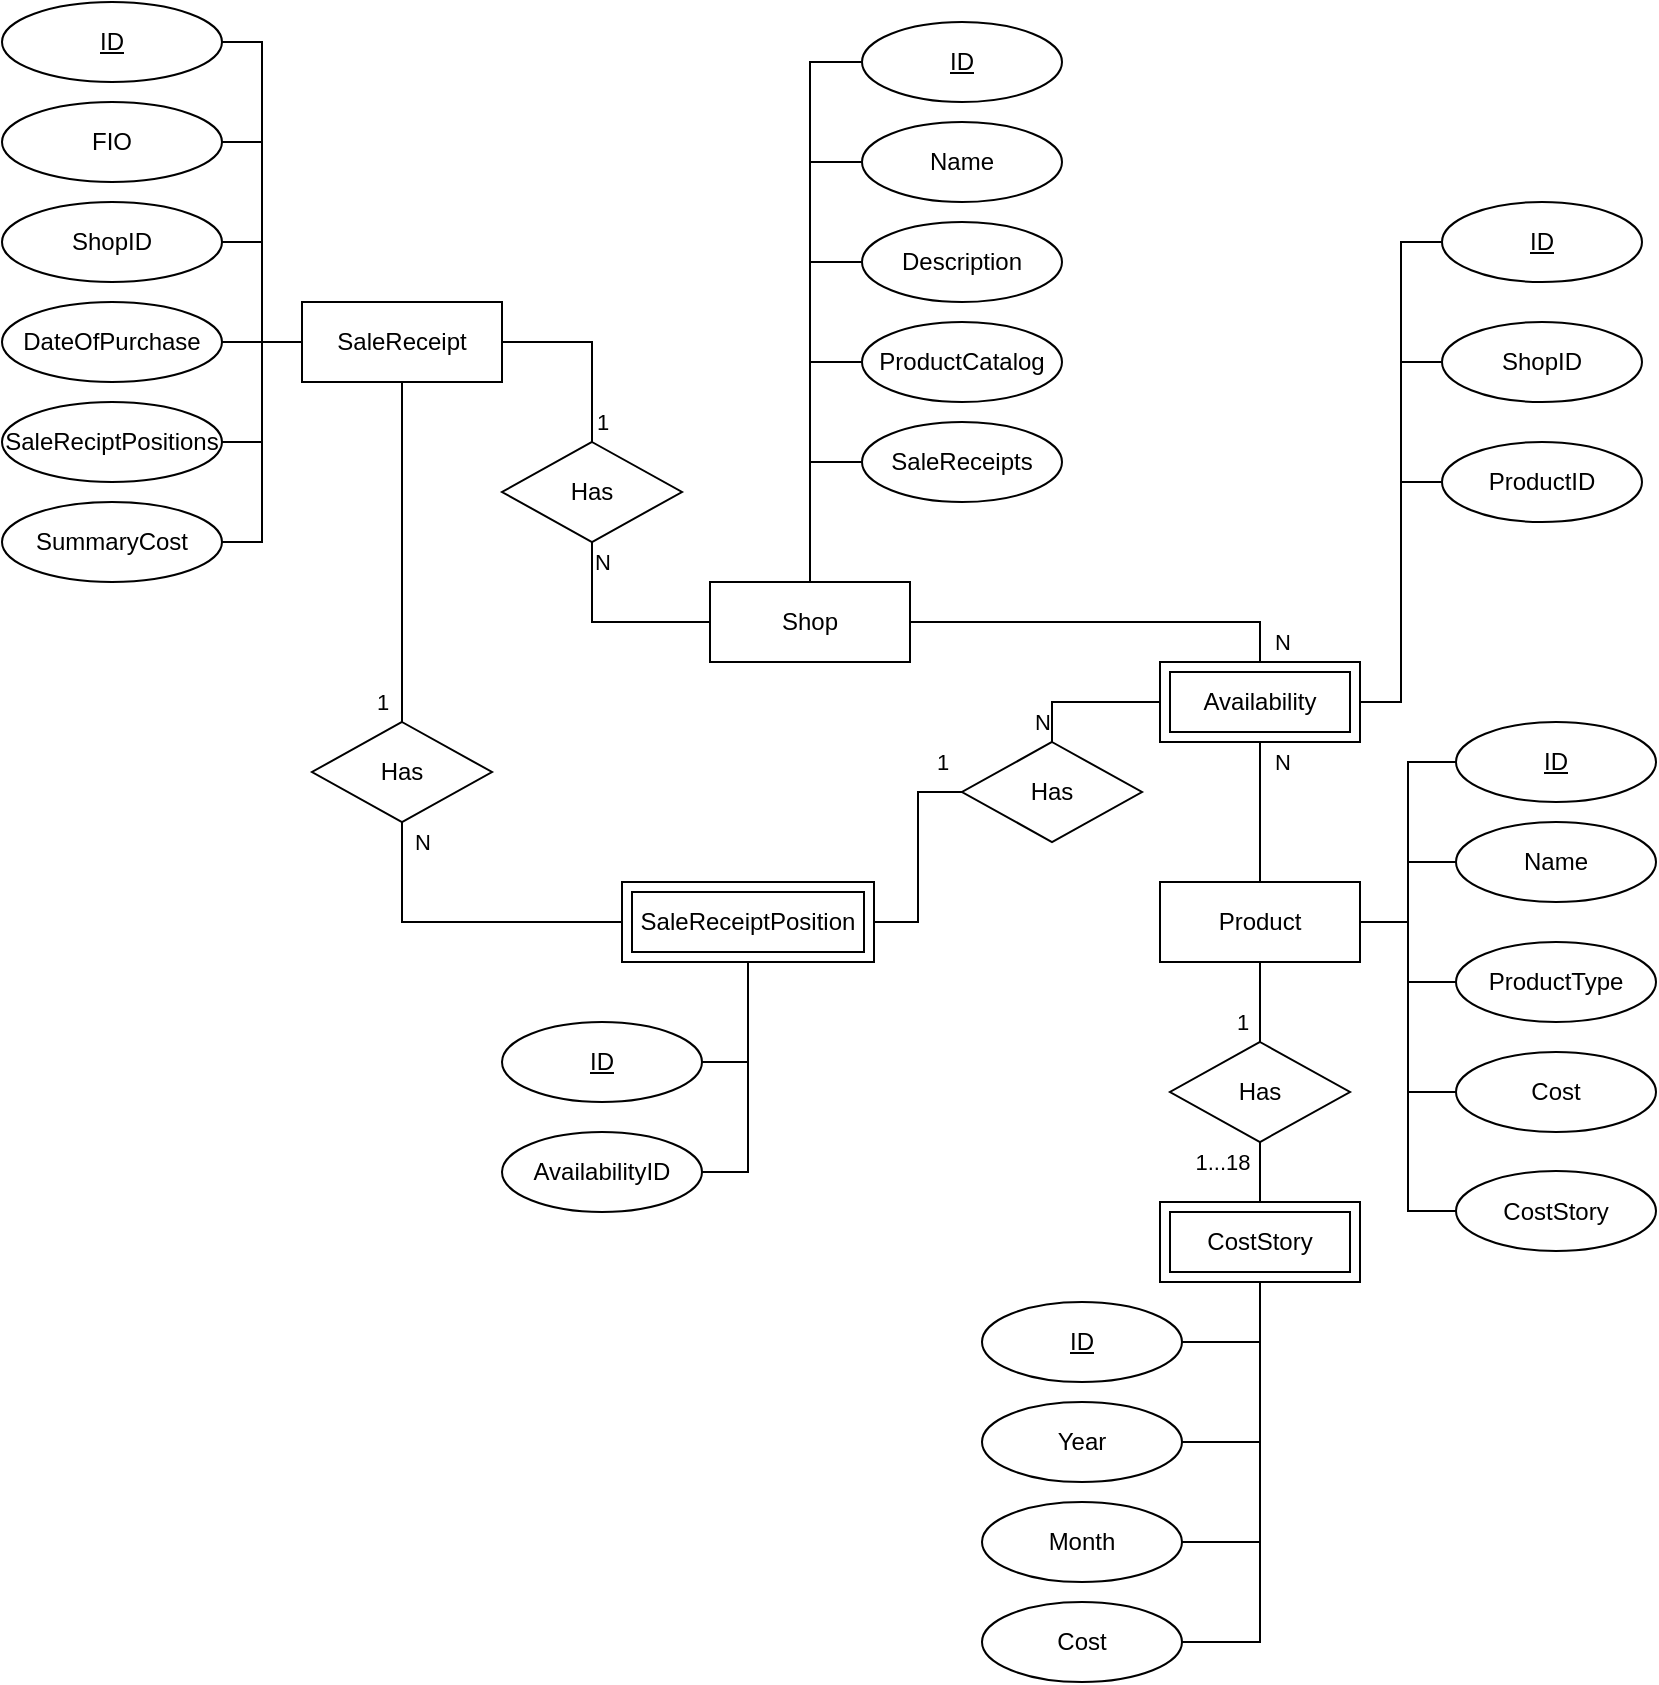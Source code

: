 <mxfile version="16.5.1" type="device"><diagram id="wQ1o6pGlBWSBRa1OvJjj" name="Страница 1"><mxGraphModel dx="1038" dy="649" grid="1" gridSize="10" guides="1" tooltips="1" connect="1" arrows="1" fold="1" page="1" pageScale="1" pageWidth="827" pageHeight="1169" math="0" shadow="0"><root><mxCell id="0"/><mxCell id="1" parent="0"/><mxCell id="YRElEjRcTY8QlFEJpvM5-30" value="1" style="edgeStyle=orthogonalEdgeStyle;rounded=0;orthogonalLoop=1;jettySize=auto;html=1;exitX=0.5;exitY=1;exitDx=0;exitDy=0;entryX=0.5;entryY=0;entryDx=0;entryDy=0;endArrow=none;endFill=0;" edge="1" parent="1" source="YRElEjRcTY8QlFEJpvM5-1" target="YRElEjRcTY8QlFEJpvM5-28"><mxGeometry x="0.882" y="-10" relative="1" as="geometry"><mxPoint as="offset"/></mxGeometry></mxCell><mxCell id="YRElEjRcTY8QlFEJpvM5-78" style="edgeStyle=orthogonalEdgeStyle;rounded=0;orthogonalLoop=1;jettySize=auto;html=1;exitX=1;exitY=0.5;exitDx=0;exitDy=0;entryX=0.5;entryY=0;entryDx=0;entryDy=0;endArrow=none;endFill=0;" edge="1" parent="1" source="YRElEjRcTY8QlFEJpvM5-1" target="YRElEjRcTY8QlFEJpvM5-29"><mxGeometry relative="1" as="geometry"/></mxCell><mxCell id="YRElEjRcTY8QlFEJpvM5-79" value="1" style="edgeLabel;html=1;align=center;verticalAlign=middle;resizable=0;points=[];" vertex="1" connectable="0" parent="YRElEjRcTY8QlFEJpvM5-78"><mxGeometry x="0.263" y="2" relative="1" as="geometry"><mxPoint x="3" y="25" as="offset"/></mxGeometry></mxCell><mxCell id="YRElEjRcTY8QlFEJpvM5-1" value="SaleReceipt" style="whiteSpace=wrap;html=1;align=center;" vertex="1" parent="1"><mxGeometry x="150" y="150" width="100" height="40" as="geometry"/></mxCell><mxCell id="YRElEjRcTY8QlFEJpvM5-62" value="N" style="edgeStyle=orthogonalEdgeStyle;rounded=0;orthogonalLoop=1;jettySize=auto;html=1;exitX=1;exitY=0.5;exitDx=0;exitDy=0;entryX=0.5;entryY=0;entryDx=0;entryDy=0;endArrow=none;endFill=0;" edge="1" parent="1" source="YRElEjRcTY8QlFEJpvM5-2" target="YRElEjRcTY8QlFEJpvM5-61"><mxGeometry x="0.897" y="11" relative="1" as="geometry"><mxPoint as="offset"/></mxGeometry></mxCell><mxCell id="YRElEjRcTY8QlFEJpvM5-2" value="Shop" style="whiteSpace=wrap;html=1;align=center;" vertex="1" parent="1"><mxGeometry x="354" y="290" width="100" height="40" as="geometry"/></mxCell><mxCell id="YRElEjRcTY8QlFEJpvM5-49" value="1" style="edgeStyle=orthogonalEdgeStyle;rounded=0;orthogonalLoop=1;jettySize=auto;html=1;exitX=0.5;exitY=1;exitDx=0;exitDy=0;entryX=0.5;entryY=0;entryDx=0;entryDy=0;endArrow=none;endFill=0;" edge="1" parent="1" source="YRElEjRcTY8QlFEJpvM5-3" target="YRElEjRcTY8QlFEJpvM5-46"><mxGeometry x="0.5" y="-9" relative="1" as="geometry"><mxPoint as="offset"/></mxGeometry></mxCell><mxCell id="YRElEjRcTY8QlFEJpvM5-3" value="Product" style="whiteSpace=wrap;html=1;align=center;" vertex="1" parent="1"><mxGeometry x="579" y="440" width="100" height="40" as="geometry"/></mxCell><mxCell id="YRElEjRcTY8QlFEJpvM5-11" style="edgeStyle=orthogonalEdgeStyle;rounded=0;orthogonalLoop=1;jettySize=auto;html=1;exitX=0;exitY=0.5;exitDx=0;exitDy=0;entryX=0.5;entryY=0;entryDx=0;entryDy=0;endArrow=none;endFill=0;" edge="1" parent="1" source="YRElEjRcTY8QlFEJpvM5-6" target="YRElEjRcTY8QlFEJpvM5-2"><mxGeometry relative="1" as="geometry"/></mxCell><mxCell id="YRElEjRcTY8QlFEJpvM5-6" value="ID" style="ellipse;whiteSpace=wrap;html=1;align=center;fontStyle=4;" vertex="1" parent="1"><mxGeometry x="430" y="10" width="100" height="40" as="geometry"/></mxCell><mxCell id="YRElEjRcTY8QlFEJpvM5-12" style="edgeStyle=orthogonalEdgeStyle;rounded=0;orthogonalLoop=1;jettySize=auto;html=1;exitX=0;exitY=0.5;exitDx=0;exitDy=0;entryX=0.5;entryY=0;entryDx=0;entryDy=0;endArrow=none;endFill=0;" edge="1" parent="1" source="YRElEjRcTY8QlFEJpvM5-7" target="YRElEjRcTY8QlFEJpvM5-2"><mxGeometry relative="1" as="geometry"/></mxCell><mxCell id="YRElEjRcTY8QlFEJpvM5-7" value="Name" style="ellipse;whiteSpace=wrap;html=1;align=center;" vertex="1" parent="1"><mxGeometry x="430" y="60" width="100" height="40" as="geometry"/></mxCell><mxCell id="YRElEjRcTY8QlFEJpvM5-13" style="edgeStyle=orthogonalEdgeStyle;rounded=0;orthogonalLoop=1;jettySize=auto;html=1;exitX=0;exitY=0.5;exitDx=0;exitDy=0;endArrow=none;endFill=0;entryX=0.5;entryY=0;entryDx=0;entryDy=0;" edge="1" parent="1" source="YRElEjRcTY8QlFEJpvM5-8" target="YRElEjRcTY8QlFEJpvM5-2"><mxGeometry relative="1" as="geometry"><mxPoint x="410" y="270" as="targetPoint"/></mxGeometry></mxCell><mxCell id="YRElEjRcTY8QlFEJpvM5-8" value="Description" style="ellipse;whiteSpace=wrap;html=1;align=center;" vertex="1" parent="1"><mxGeometry x="430" y="110" width="100" height="40" as="geometry"/></mxCell><mxCell id="YRElEjRcTY8QlFEJpvM5-14" style="edgeStyle=orthogonalEdgeStyle;rounded=0;orthogonalLoop=1;jettySize=auto;html=1;exitX=0;exitY=0.5;exitDx=0;exitDy=0;entryX=0.5;entryY=0;entryDx=0;entryDy=0;endArrow=none;endFill=0;" edge="1" parent="1" source="YRElEjRcTY8QlFEJpvM5-9" target="YRElEjRcTY8QlFEJpvM5-2"><mxGeometry relative="1" as="geometry"/></mxCell><mxCell id="YRElEjRcTY8QlFEJpvM5-9" value="ProductCatalog" style="ellipse;whiteSpace=wrap;html=1;align=center;" vertex="1" parent="1"><mxGeometry x="430" y="160" width="100" height="40" as="geometry"/></mxCell><mxCell id="YRElEjRcTY8QlFEJpvM5-15" style="edgeStyle=orthogonalEdgeStyle;rounded=0;orthogonalLoop=1;jettySize=auto;html=1;exitX=0;exitY=0.5;exitDx=0;exitDy=0;entryX=0.5;entryY=0;entryDx=0;entryDy=0;endArrow=none;endFill=0;" edge="1" parent="1" source="YRElEjRcTY8QlFEJpvM5-10" target="YRElEjRcTY8QlFEJpvM5-2"><mxGeometry relative="1" as="geometry"/></mxCell><mxCell id="YRElEjRcTY8QlFEJpvM5-10" value="SaleReceipts" style="ellipse;whiteSpace=wrap;html=1;align=center;" vertex="1" parent="1"><mxGeometry x="430" y="210" width="100" height="40" as="geometry"/></mxCell><mxCell id="YRElEjRcTY8QlFEJpvM5-17" style="edgeStyle=orthogonalEdgeStyle;rounded=0;orthogonalLoop=1;jettySize=auto;html=1;exitX=1;exitY=0.5;exitDx=0;exitDy=0;entryX=0;entryY=0.5;entryDx=0;entryDy=0;endArrow=none;endFill=0;" edge="1" parent="1" source="YRElEjRcTY8QlFEJpvM5-16" target="YRElEjRcTY8QlFEJpvM5-1"><mxGeometry relative="1" as="geometry"/></mxCell><mxCell id="YRElEjRcTY8QlFEJpvM5-16" value="ID" style="ellipse;whiteSpace=wrap;html=1;align=center;fontStyle=4;" vertex="1" parent="1"><mxGeometry width="110" height="40" as="geometry"/></mxCell><mxCell id="YRElEjRcTY8QlFEJpvM5-24" style="edgeStyle=orthogonalEdgeStyle;rounded=0;orthogonalLoop=1;jettySize=auto;html=1;exitX=1;exitY=0.5;exitDx=0;exitDy=0;entryX=0;entryY=0.5;entryDx=0;entryDy=0;endArrow=none;endFill=0;" edge="1" parent="1" source="YRElEjRcTY8QlFEJpvM5-18" target="YRElEjRcTY8QlFEJpvM5-1"><mxGeometry relative="1" as="geometry"/></mxCell><mxCell id="YRElEjRcTY8QlFEJpvM5-18" value="FIO" style="ellipse;whiteSpace=wrap;html=1;align=center;" vertex="1" parent="1"><mxGeometry y="50" width="110" height="40" as="geometry"/></mxCell><mxCell id="YRElEjRcTY8QlFEJpvM5-25" style="edgeStyle=orthogonalEdgeStyle;rounded=0;orthogonalLoop=1;jettySize=auto;html=1;exitX=1;exitY=0.5;exitDx=0;exitDy=0;endArrow=none;endFill=0;entryX=0;entryY=0.5;entryDx=0;entryDy=0;" edge="1" parent="1" source="YRElEjRcTY8QlFEJpvM5-19" target="YRElEjRcTY8QlFEJpvM5-1"><mxGeometry relative="1" as="geometry"><mxPoint x="140" y="150" as="targetPoint"/></mxGeometry></mxCell><mxCell id="YRElEjRcTY8QlFEJpvM5-19" value="ShopID" style="ellipse;whiteSpace=wrap;html=1;align=center;" vertex="1" parent="1"><mxGeometry y="100" width="110" height="40" as="geometry"/></mxCell><mxCell id="YRElEjRcTY8QlFEJpvM5-26" style="edgeStyle=orthogonalEdgeStyle;rounded=0;orthogonalLoop=1;jettySize=auto;html=1;exitX=1;exitY=0.5;exitDx=0;exitDy=0;entryX=0;entryY=0.5;entryDx=0;entryDy=0;endArrow=none;endFill=0;" edge="1" parent="1" source="YRElEjRcTY8QlFEJpvM5-20" target="YRElEjRcTY8QlFEJpvM5-1"><mxGeometry relative="1" as="geometry"/></mxCell><mxCell id="YRElEjRcTY8QlFEJpvM5-20" value="DateOfPurchase" style="ellipse;whiteSpace=wrap;html=1;align=center;" vertex="1" parent="1"><mxGeometry y="150" width="110" height="40" as="geometry"/></mxCell><mxCell id="YRElEjRcTY8QlFEJpvM5-23" style="edgeStyle=orthogonalEdgeStyle;rounded=0;orthogonalLoop=1;jettySize=auto;html=1;exitX=1;exitY=0.5;exitDx=0;exitDy=0;entryX=0;entryY=0.5;entryDx=0;entryDy=0;endArrow=none;endFill=0;" edge="1" parent="1" source="YRElEjRcTY8QlFEJpvM5-21" target="YRElEjRcTY8QlFEJpvM5-1"><mxGeometry relative="1" as="geometry"/></mxCell><mxCell id="YRElEjRcTY8QlFEJpvM5-21" value="SaleReciptPositions" style="ellipse;whiteSpace=wrap;html=1;align=center;" vertex="1" parent="1"><mxGeometry y="200" width="110" height="40" as="geometry"/></mxCell><mxCell id="YRElEjRcTY8QlFEJpvM5-27" style="edgeStyle=orthogonalEdgeStyle;rounded=0;orthogonalLoop=1;jettySize=auto;html=1;exitX=1;exitY=0.5;exitDx=0;exitDy=0;entryX=0;entryY=0.5;entryDx=0;entryDy=0;endArrow=none;endFill=0;" edge="1" parent="1" source="YRElEjRcTY8QlFEJpvM5-22" target="YRElEjRcTY8QlFEJpvM5-1"><mxGeometry relative="1" as="geometry"/></mxCell><mxCell id="YRElEjRcTY8QlFEJpvM5-22" value="SummaryCost" style="ellipse;whiteSpace=wrap;html=1;align=center;" vertex="1" parent="1"><mxGeometry y="250" width="110" height="40" as="geometry"/></mxCell><mxCell id="YRElEjRcTY8QlFEJpvM5-33" value="N" style="edgeStyle=orthogonalEdgeStyle;rounded=0;orthogonalLoop=1;jettySize=auto;html=1;exitX=0.5;exitY=1;exitDx=0;exitDy=0;entryX=0;entryY=0.5;entryDx=0;entryDy=0;endArrow=none;endFill=0;" edge="1" parent="1" source="YRElEjRcTY8QlFEJpvM5-28" target="YRElEjRcTY8QlFEJpvM5-32"><mxGeometry x="-0.875" y="10" relative="1" as="geometry"><mxPoint as="offset"/></mxGeometry></mxCell><mxCell id="YRElEjRcTY8QlFEJpvM5-28" value="Has" style="shape=rhombus;perimeter=rhombusPerimeter;whiteSpace=wrap;html=1;align=center;" vertex="1" parent="1"><mxGeometry x="155" y="360" width="90" height="50" as="geometry"/></mxCell><mxCell id="YRElEjRcTY8QlFEJpvM5-37" style="edgeStyle=orthogonalEdgeStyle;rounded=0;orthogonalLoop=1;jettySize=auto;html=1;exitX=0.5;exitY=1;exitDx=0;exitDy=0;entryX=0;entryY=0.5;entryDx=0;entryDy=0;endArrow=none;endFill=0;" edge="1" parent="1" source="YRElEjRcTY8QlFEJpvM5-29" target="YRElEjRcTY8QlFEJpvM5-2"><mxGeometry relative="1" as="geometry"/></mxCell><mxCell id="YRElEjRcTY8QlFEJpvM5-80" value="N" style="edgeLabel;html=1;align=center;verticalAlign=middle;resizable=0;points=[];" vertex="1" connectable="0" parent="YRElEjRcTY8QlFEJpvM5-37"><mxGeometry x="-0.353" y="3" relative="1" as="geometry"><mxPoint x="2" y="-22" as="offset"/></mxGeometry></mxCell><mxCell id="YRElEjRcTY8QlFEJpvM5-29" value="Has" style="shape=rhombus;perimeter=rhombusPerimeter;whiteSpace=wrap;html=1;align=center;" vertex="1" parent="1"><mxGeometry x="250" y="220" width="90" height="50" as="geometry"/></mxCell><mxCell id="YRElEjRcTY8QlFEJpvM5-72" style="edgeStyle=orthogonalEdgeStyle;rounded=0;orthogonalLoop=1;jettySize=auto;html=1;exitX=0.5;exitY=1;exitDx=0;exitDy=0;entryX=1;entryY=0.5;entryDx=0;entryDy=0;endArrow=none;endFill=0;" edge="1" parent="1" source="YRElEjRcTY8QlFEJpvM5-32" target="YRElEjRcTY8QlFEJpvM5-70"><mxGeometry relative="1" as="geometry"/></mxCell><mxCell id="YRElEjRcTY8QlFEJpvM5-75" value="1" style="edgeStyle=orthogonalEdgeStyle;rounded=0;orthogonalLoop=1;jettySize=auto;html=1;exitX=1;exitY=0.5;exitDx=0;exitDy=0;entryX=0;entryY=0.5;entryDx=0;entryDy=0;endArrow=none;endFill=0;" edge="1" parent="1" source="YRElEjRcTY8QlFEJpvM5-32" target="YRElEjRcTY8QlFEJpvM5-74"><mxGeometry x="0.817" y="15" relative="1" as="geometry"><mxPoint as="offset"/></mxGeometry></mxCell><mxCell id="YRElEjRcTY8QlFEJpvM5-32" value="SaleReceiptPosition" style="shape=ext;margin=3;double=1;whiteSpace=wrap;html=1;align=center;" vertex="1" parent="1"><mxGeometry x="310" y="440" width="126" height="40" as="geometry"/></mxCell><mxCell id="YRElEjRcTY8QlFEJpvM5-42" style="edgeStyle=orthogonalEdgeStyle;rounded=0;orthogonalLoop=1;jettySize=auto;html=1;exitX=1;exitY=0.5;exitDx=0;exitDy=0;entryX=0.5;entryY=1;entryDx=0;entryDy=0;endArrow=none;endFill=0;" edge="1" parent="1" source="YRElEjRcTY8QlFEJpvM5-38" target="YRElEjRcTY8QlFEJpvM5-47"><mxGeometry relative="1" as="geometry"><mxPoint x="624" y="630" as="targetPoint"/></mxGeometry></mxCell><mxCell id="YRElEjRcTY8QlFEJpvM5-38" value="ID" style="ellipse;whiteSpace=wrap;html=1;align=center;fontStyle=4;" vertex="1" parent="1"><mxGeometry x="490" y="650" width="100" height="40" as="geometry"/></mxCell><mxCell id="YRElEjRcTY8QlFEJpvM5-43" style="edgeStyle=orthogonalEdgeStyle;rounded=0;orthogonalLoop=1;jettySize=auto;html=1;exitX=1;exitY=0.5;exitDx=0;exitDy=0;endArrow=none;endFill=0;entryX=0.5;entryY=1;entryDx=0;entryDy=0;" edge="1" parent="1" source="YRElEjRcTY8QlFEJpvM5-39" target="YRElEjRcTY8QlFEJpvM5-47"><mxGeometry relative="1" as="geometry"><mxPoint x="624" y="630" as="targetPoint"/></mxGeometry></mxCell><mxCell id="YRElEjRcTY8QlFEJpvM5-39" value="Year" style="ellipse;whiteSpace=wrap;html=1;align=center;" vertex="1" parent="1"><mxGeometry x="490" y="700" width="100" height="40" as="geometry"/></mxCell><mxCell id="YRElEjRcTY8QlFEJpvM5-44" style="edgeStyle=orthogonalEdgeStyle;rounded=0;orthogonalLoop=1;jettySize=auto;html=1;exitX=1;exitY=0.5;exitDx=0;exitDy=0;entryX=0.5;entryY=1;entryDx=0;entryDy=0;endArrow=none;endFill=0;" edge="1" parent="1" source="YRElEjRcTY8QlFEJpvM5-40" target="YRElEjRcTY8QlFEJpvM5-47"><mxGeometry relative="1" as="geometry"><mxPoint x="624" y="630" as="targetPoint"/></mxGeometry></mxCell><mxCell id="YRElEjRcTY8QlFEJpvM5-40" value="Month" style="ellipse;whiteSpace=wrap;html=1;align=center;" vertex="1" parent="1"><mxGeometry x="490" y="750" width="100" height="40" as="geometry"/></mxCell><mxCell id="YRElEjRcTY8QlFEJpvM5-45" style="edgeStyle=orthogonalEdgeStyle;rounded=0;orthogonalLoop=1;jettySize=auto;html=1;exitX=1;exitY=0.5;exitDx=0;exitDy=0;endArrow=none;endFill=0;entryX=0.5;entryY=1;entryDx=0;entryDy=0;" edge="1" parent="1" source="YRElEjRcTY8QlFEJpvM5-41" target="YRElEjRcTY8QlFEJpvM5-47"><mxGeometry relative="1" as="geometry"><mxPoint x="640" y="640" as="targetPoint"/></mxGeometry></mxCell><mxCell id="YRElEjRcTY8QlFEJpvM5-41" value="Cost" style="ellipse;whiteSpace=wrap;html=1;align=center;" vertex="1" parent="1"><mxGeometry x="490" y="800" width="100" height="40" as="geometry"/></mxCell><mxCell id="YRElEjRcTY8QlFEJpvM5-48" value="1...18" style="edgeStyle=orthogonalEdgeStyle;rounded=0;orthogonalLoop=1;jettySize=auto;html=1;exitX=0.5;exitY=1;exitDx=0;exitDy=0;entryX=0.5;entryY=0;entryDx=0;entryDy=0;endArrow=none;endFill=0;" edge="1" parent="1" source="YRElEjRcTY8QlFEJpvM5-46" target="YRElEjRcTY8QlFEJpvM5-47"><mxGeometry x="-0.333" y="-19" relative="1" as="geometry"><mxPoint as="offset"/></mxGeometry></mxCell><mxCell id="YRElEjRcTY8QlFEJpvM5-46" value="Has" style="shape=rhombus;perimeter=rhombusPerimeter;whiteSpace=wrap;html=1;align=center;" vertex="1" parent="1"><mxGeometry x="584" y="520" width="90" height="50" as="geometry"/></mxCell><mxCell id="YRElEjRcTY8QlFEJpvM5-47" value="CostStory" style="shape=ext;margin=3;double=1;whiteSpace=wrap;html=1;align=center;" vertex="1" parent="1"><mxGeometry x="579" y="600" width="100" height="40" as="geometry"/></mxCell><mxCell id="YRElEjRcTY8QlFEJpvM5-51" style="edgeStyle=orthogonalEdgeStyle;rounded=0;orthogonalLoop=1;jettySize=auto;html=1;exitX=0;exitY=0.5;exitDx=0;exitDy=0;entryX=1;entryY=0.5;entryDx=0;entryDy=0;endArrow=none;endFill=0;" edge="1" parent="1" source="YRElEjRcTY8QlFEJpvM5-50" target="YRElEjRcTY8QlFEJpvM5-3"><mxGeometry relative="1" as="geometry"/></mxCell><mxCell id="YRElEjRcTY8QlFEJpvM5-50" value="ID" style="ellipse;whiteSpace=wrap;html=1;align=center;fontStyle=4;" vertex="1" parent="1"><mxGeometry x="727" y="360" width="100" height="40" as="geometry"/></mxCell><mxCell id="YRElEjRcTY8QlFEJpvM5-56" style="edgeStyle=orthogonalEdgeStyle;rounded=0;orthogonalLoop=1;jettySize=auto;html=1;exitX=0;exitY=0.5;exitDx=0;exitDy=0;entryX=1;entryY=0.5;entryDx=0;entryDy=0;endArrow=none;endFill=0;" edge="1" parent="1" source="YRElEjRcTY8QlFEJpvM5-52" target="YRElEjRcTY8QlFEJpvM5-3"><mxGeometry relative="1" as="geometry"/></mxCell><mxCell id="YRElEjRcTY8QlFEJpvM5-52" value="Name" style="ellipse;whiteSpace=wrap;html=1;align=center;" vertex="1" parent="1"><mxGeometry x="727" y="410" width="100" height="40" as="geometry"/></mxCell><mxCell id="YRElEjRcTY8QlFEJpvM5-57" style="edgeStyle=orthogonalEdgeStyle;rounded=0;orthogonalLoop=1;jettySize=auto;html=1;exitX=0;exitY=0.5;exitDx=0;exitDy=0;entryX=1;entryY=0.5;entryDx=0;entryDy=0;endArrow=none;endFill=0;" edge="1" parent="1" source="YRElEjRcTY8QlFEJpvM5-53" target="YRElEjRcTY8QlFEJpvM5-3"><mxGeometry relative="1" as="geometry"/></mxCell><mxCell id="YRElEjRcTY8QlFEJpvM5-53" value="ProductType" style="ellipse;whiteSpace=wrap;html=1;align=center;" vertex="1" parent="1"><mxGeometry x="727" y="470" width="100" height="40" as="geometry"/></mxCell><mxCell id="YRElEjRcTY8QlFEJpvM5-58" style="edgeStyle=orthogonalEdgeStyle;rounded=0;orthogonalLoop=1;jettySize=auto;html=1;exitX=0;exitY=0.5;exitDx=0;exitDy=0;entryX=1;entryY=0.5;entryDx=0;entryDy=0;endArrow=none;endFill=0;" edge="1" parent="1" source="YRElEjRcTY8QlFEJpvM5-54" target="YRElEjRcTY8QlFEJpvM5-3"><mxGeometry relative="1" as="geometry"/></mxCell><mxCell id="YRElEjRcTY8QlFEJpvM5-54" value="Cost" style="ellipse;whiteSpace=wrap;html=1;align=center;" vertex="1" parent="1"><mxGeometry x="727" y="525" width="100" height="40" as="geometry"/></mxCell><mxCell id="YRElEjRcTY8QlFEJpvM5-59" style="edgeStyle=orthogonalEdgeStyle;rounded=0;orthogonalLoop=1;jettySize=auto;html=1;exitX=0;exitY=0.5;exitDx=0;exitDy=0;entryX=1;entryY=0.5;entryDx=0;entryDy=0;endArrow=none;endFill=0;" edge="1" parent="1" source="YRElEjRcTY8QlFEJpvM5-55" target="YRElEjRcTY8QlFEJpvM5-3"><mxGeometry relative="1" as="geometry"/></mxCell><mxCell id="YRElEjRcTY8QlFEJpvM5-55" value="CostStory" style="ellipse;whiteSpace=wrap;html=1;align=center;" vertex="1" parent="1"><mxGeometry x="727" y="584.5" width="100" height="40" as="geometry"/></mxCell><mxCell id="YRElEjRcTY8QlFEJpvM5-63" value="N" style="edgeStyle=orthogonalEdgeStyle;rounded=0;orthogonalLoop=1;jettySize=auto;html=1;exitX=0.5;exitY=1;exitDx=0;exitDy=0;entryX=0.5;entryY=0;entryDx=0;entryDy=0;endArrow=none;endFill=0;" edge="1" parent="1" source="YRElEjRcTY8QlFEJpvM5-61" target="YRElEjRcTY8QlFEJpvM5-3"><mxGeometry x="-0.714" y="11" relative="1" as="geometry"><mxPoint as="offset"/></mxGeometry></mxCell><mxCell id="YRElEjRcTY8QlFEJpvM5-61" value="Availability" style="shape=ext;margin=3;double=1;whiteSpace=wrap;html=1;align=center;" vertex="1" parent="1"><mxGeometry x="579" y="330" width="100" height="40" as="geometry"/></mxCell><mxCell id="YRElEjRcTY8QlFEJpvM5-68" style="edgeStyle=orthogonalEdgeStyle;rounded=0;orthogonalLoop=1;jettySize=auto;html=1;exitX=0;exitY=0.5;exitDx=0;exitDy=0;entryX=1;entryY=0.5;entryDx=0;entryDy=0;endArrow=none;endFill=0;" edge="1" parent="1" source="YRElEjRcTY8QlFEJpvM5-64" target="YRElEjRcTY8QlFEJpvM5-61"><mxGeometry relative="1" as="geometry"/></mxCell><mxCell id="YRElEjRcTY8QlFEJpvM5-64" value="ShopID" style="ellipse;whiteSpace=wrap;html=1;align=center;" vertex="1" parent="1"><mxGeometry x="720" y="160" width="100" height="40" as="geometry"/></mxCell><mxCell id="YRElEjRcTY8QlFEJpvM5-69" style="edgeStyle=orthogonalEdgeStyle;rounded=0;orthogonalLoop=1;jettySize=auto;html=1;exitX=0;exitY=0.5;exitDx=0;exitDy=0;entryX=1;entryY=0.5;entryDx=0;entryDy=0;endArrow=none;endFill=0;" edge="1" parent="1" source="YRElEjRcTY8QlFEJpvM5-65" target="YRElEjRcTY8QlFEJpvM5-61"><mxGeometry relative="1" as="geometry"/></mxCell><mxCell id="YRElEjRcTY8QlFEJpvM5-65" value="ProductID" style="ellipse;whiteSpace=wrap;html=1;align=center;" vertex="1" parent="1"><mxGeometry x="720" y="220" width="100" height="40" as="geometry"/></mxCell><mxCell id="YRElEjRcTY8QlFEJpvM5-67" style="edgeStyle=orthogonalEdgeStyle;rounded=0;orthogonalLoop=1;jettySize=auto;html=1;exitX=0;exitY=0.5;exitDx=0;exitDy=0;entryX=1;entryY=0.5;entryDx=0;entryDy=0;endArrow=none;endFill=0;" edge="1" parent="1" source="YRElEjRcTY8QlFEJpvM5-66" target="YRElEjRcTY8QlFEJpvM5-61"><mxGeometry relative="1" as="geometry"/></mxCell><mxCell id="YRElEjRcTY8QlFEJpvM5-66" value="ID" style="ellipse;whiteSpace=wrap;html=1;align=center;fontStyle=4;" vertex="1" parent="1"><mxGeometry x="720" y="100" width="100" height="40" as="geometry"/></mxCell><mxCell id="YRElEjRcTY8QlFEJpvM5-70" value="ID" style="ellipse;whiteSpace=wrap;html=1;align=center;fontStyle=4;" vertex="1" parent="1"><mxGeometry x="250" y="510" width="100" height="40" as="geometry"/></mxCell><mxCell id="YRElEjRcTY8QlFEJpvM5-73" style="edgeStyle=orthogonalEdgeStyle;rounded=0;orthogonalLoop=1;jettySize=auto;html=1;exitX=1;exitY=0.5;exitDx=0;exitDy=0;entryX=0.5;entryY=1;entryDx=0;entryDy=0;endArrow=none;endFill=0;" edge="1" parent="1" source="YRElEjRcTY8QlFEJpvM5-71" target="YRElEjRcTY8QlFEJpvM5-32"><mxGeometry relative="1" as="geometry"/></mxCell><mxCell id="YRElEjRcTY8QlFEJpvM5-71" value="AvailabilityID" style="ellipse;whiteSpace=wrap;html=1;align=center;" vertex="1" parent="1"><mxGeometry x="250" y="565" width="100" height="40" as="geometry"/></mxCell><mxCell id="YRElEjRcTY8QlFEJpvM5-76" value="N" style="edgeStyle=orthogonalEdgeStyle;rounded=0;orthogonalLoop=1;jettySize=auto;html=1;exitX=0.5;exitY=0;exitDx=0;exitDy=0;entryX=0;entryY=0.5;entryDx=0;entryDy=0;endArrow=none;endFill=0;" edge="1" parent="1" source="YRElEjRcTY8QlFEJpvM5-74" target="YRElEjRcTY8QlFEJpvM5-61"><mxGeometry x="-0.73" y="5" relative="1" as="geometry"><mxPoint as="offset"/></mxGeometry></mxCell><mxCell id="YRElEjRcTY8QlFEJpvM5-74" value="Has" style="shape=rhombus;perimeter=rhombusPerimeter;whiteSpace=wrap;html=1;align=center;" vertex="1" parent="1"><mxGeometry x="480" y="370" width="90" height="50" as="geometry"/></mxCell></root></mxGraphModel></diagram></mxfile>